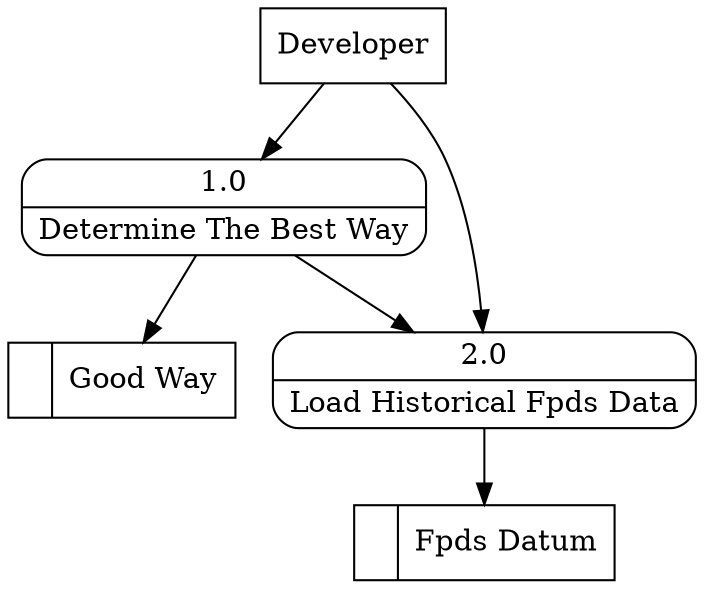digraph dfd2{ 
node[shape=record]
200 [label="<f0>  |<f1> Good Way " ];
201 [label="<f0>  |<f1> Fpds Datum " ];
202 [label="Developer" shape=box];
203 [label="{<f0> 1.0|<f1> Determine The Best Way }" shape=Mrecord];
204 [label="{<f0> 2.0|<f1> Load Historical Fpds Data }" shape=Mrecord];
202 -> 203
202 -> 204
203 -> 204
203 -> 200
204 -> 201
}